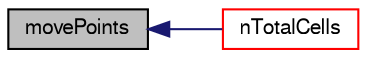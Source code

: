 digraph "movePoints"
{
  bgcolor="transparent";
  edge [fontname="FreeSans",fontsize="10",labelfontname="FreeSans",labelfontsize="10"];
  node [fontname="FreeSans",fontsize="10",shape=record];
  rankdir="LR";
  Node3711 [label="movePoints",height=0.2,width=0.4,color="black", fillcolor="grey75", style="filled", fontcolor="black"];
  Node3711 -> Node3712 [dir="back",color="midnightblue",fontsize="10",style="solid",fontname="FreeSans"];
  Node3712 [label="nTotalCells",height=0.2,width=0.4,color="red",URL="$a27334.html#af5f312e4d0bc5cbcc088e7c247d3a97a",tooltip="Return total number of cells in decomposed mesh. "];
}
